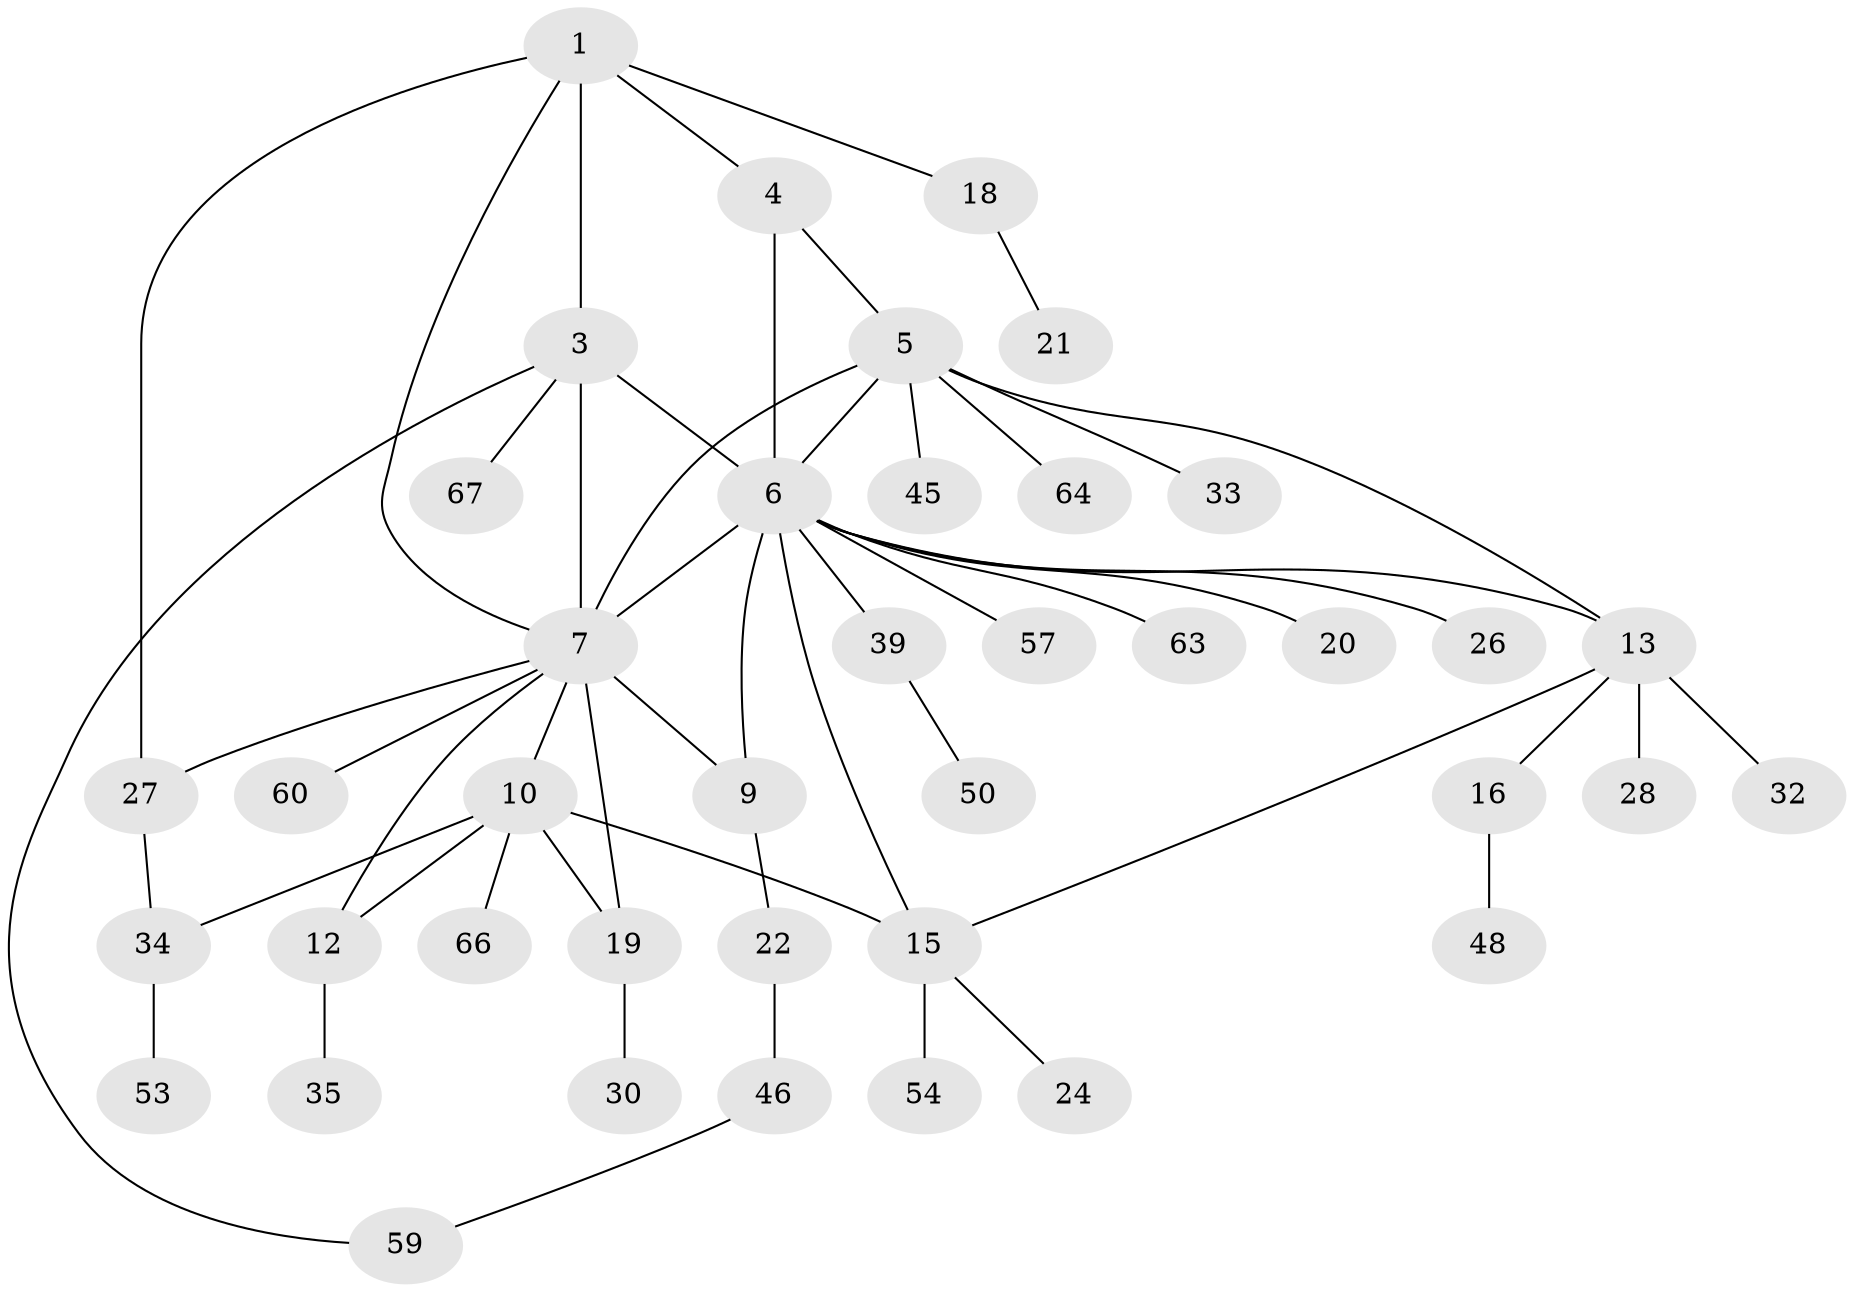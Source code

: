 // original degree distribution, {6: 0.07462686567164178, 4: 0.05970149253731343, 7: 0.05970149253731343, 5: 0.014925373134328358, 12: 0.014925373134328358, 9: 0.014925373134328358, 3: 0.04477611940298507, 2: 0.16417910447761194, 1: 0.5522388059701493}
// Generated by graph-tools (version 1.1) at 2025/19/03/04/25 18:19:29]
// undirected, 40 vertices, 53 edges
graph export_dot {
graph [start="1"]
  node [color=gray90,style=filled];
  1 [super="+2"];
  3 [super="+31"];
  4 [super="+56+65"];
  5;
  6 [super="+29+44+14"];
  7 [super="+11+8+58+42+61"];
  9;
  10 [super="+36"];
  12;
  13 [super="+17"];
  15 [super="+49"];
  16;
  18;
  19 [super="+25"];
  20;
  21;
  22 [super="+40"];
  24;
  26;
  27;
  28;
  30;
  32;
  33;
  34 [super="+55"];
  35;
  39 [super="+47"];
  45;
  46;
  48;
  50;
  53;
  54;
  57;
  59;
  60;
  63;
  64;
  66;
  67;
  1 -- 3 [weight=2];
  1 -- 4;
  1 -- 7;
  1 -- 18;
  1 -- 27;
  3 -- 59;
  3 -- 67;
  3 -- 6 [weight=2];
  3 -- 7;
  4 -- 5;
  4 -- 6;
  5 -- 6;
  5 -- 33;
  5 -- 45;
  5 -- 64;
  5 -- 7;
  5 -- 13;
  6 -- 9;
  6 -- 20;
  6 -- 26;
  6 -- 39;
  6 -- 57;
  6 -- 63;
  6 -- 7 [weight=2];
  6 -- 13;
  6 -- 15;
  7 -- 9 [weight=2];
  7 -- 60;
  7 -- 10;
  7 -- 27;
  7 -- 12;
  7 -- 19;
  9 -- 22;
  10 -- 12;
  10 -- 15;
  10 -- 19;
  10 -- 34;
  10 -- 66;
  12 -- 35;
  13 -- 15;
  13 -- 16;
  13 -- 28;
  13 -- 32;
  15 -- 24;
  15 -- 54;
  16 -- 48;
  18 -- 21;
  19 -- 30;
  22 -- 46;
  27 -- 34;
  34 -- 53;
  39 -- 50;
  46 -- 59;
}
